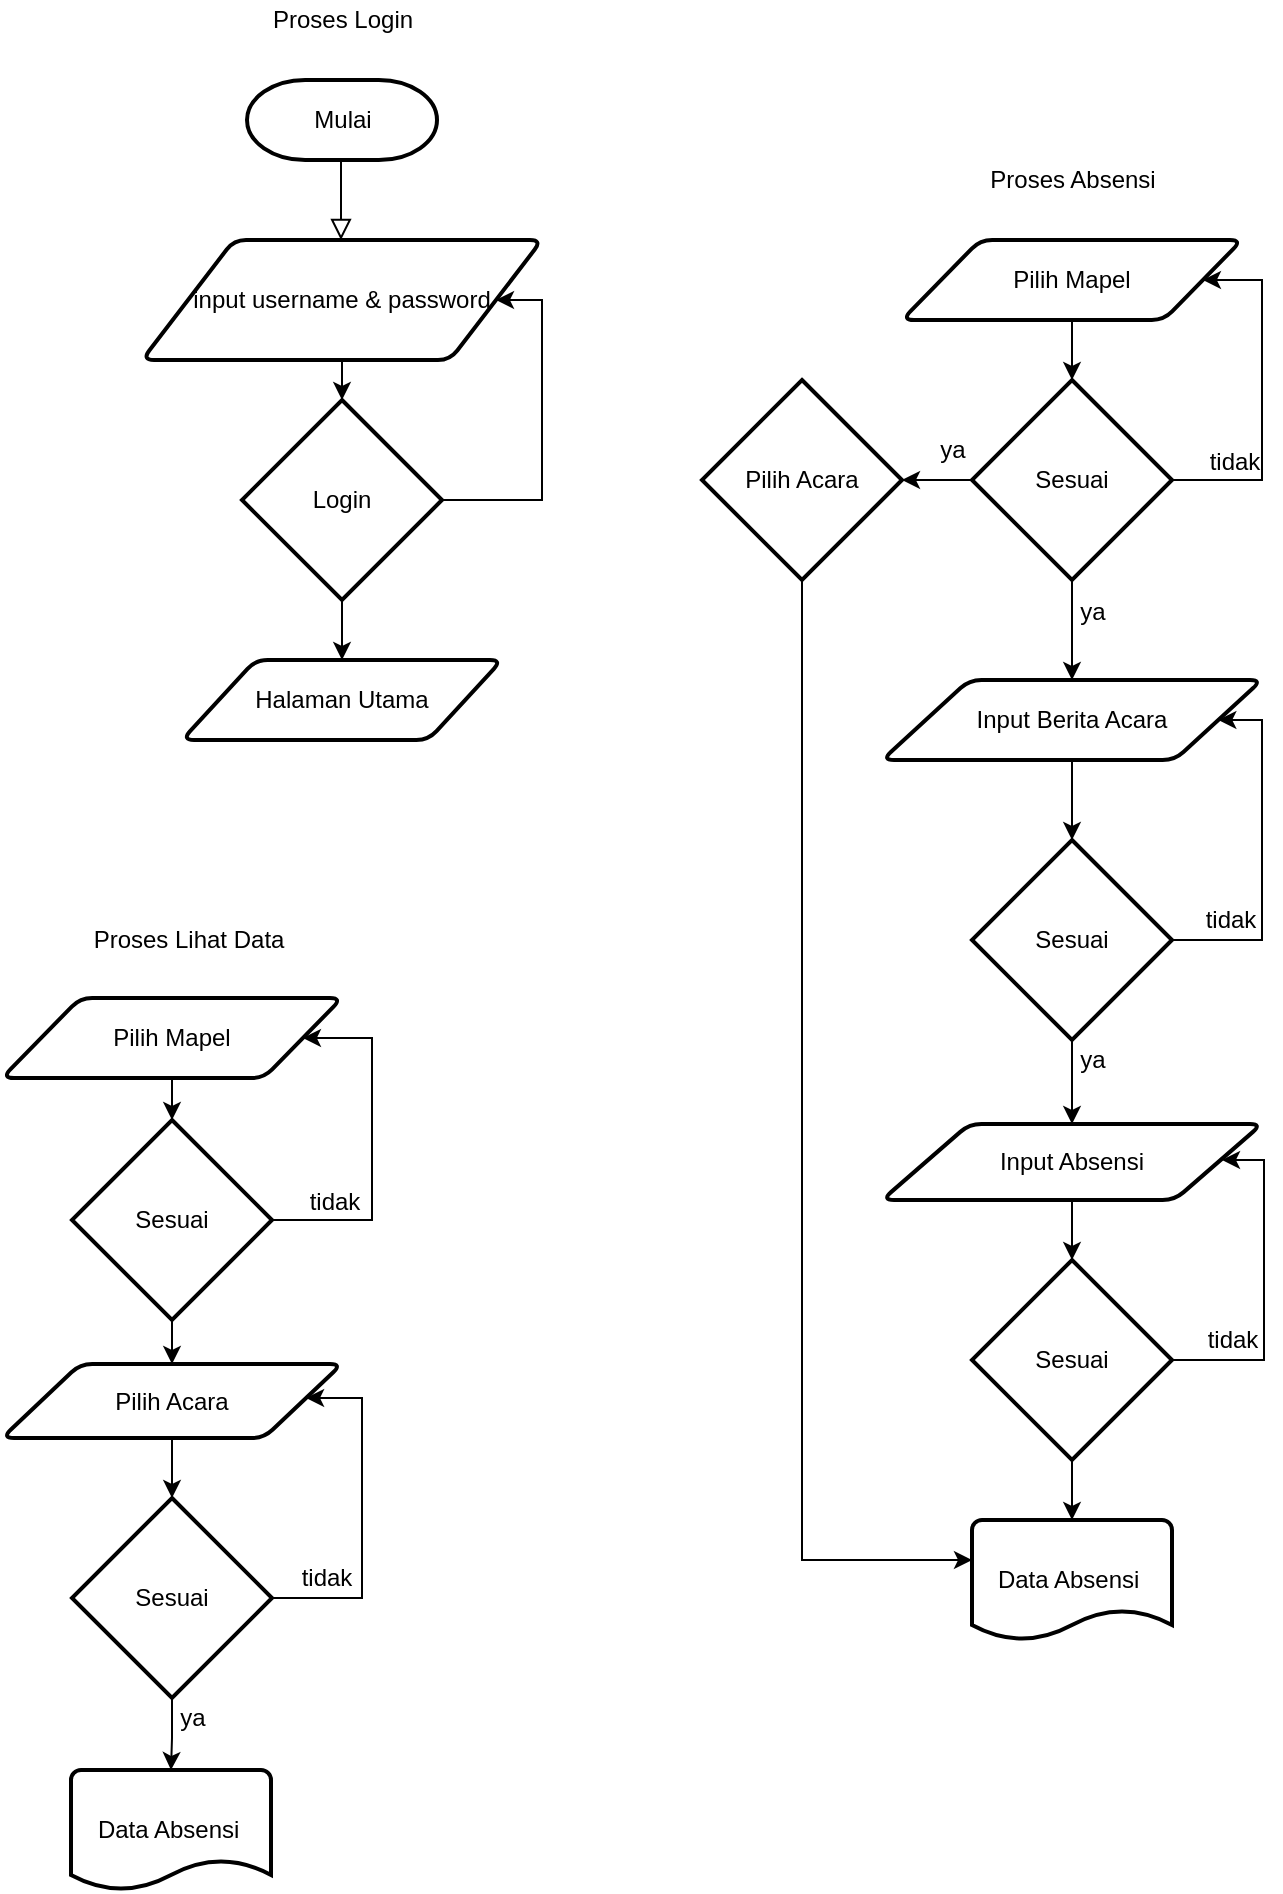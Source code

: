 <mxfile version="14.5.4" type="github">
  <diagram id="C5RBs43oDa-KdzZeNtuy" name="Page-1">
    <mxGraphModel dx="1248" dy="467" grid="1" gridSize="10" guides="1" tooltips="1" connect="1" arrows="1" fold="1" page="1" pageScale="1" pageWidth="827" pageHeight="1169" math="0" shadow="0">
      <root>
        <mxCell id="WIyWlLk6GJQsqaUBKTNV-0" />
        <mxCell id="WIyWlLk6GJQsqaUBKTNV-1" parent="WIyWlLk6GJQsqaUBKTNV-0" />
        <mxCell id="WIyWlLk6GJQsqaUBKTNV-2" value="" style="rounded=0;html=1;jettySize=auto;orthogonalLoop=1;fontSize=11;endArrow=block;endFill=0;endSize=8;strokeWidth=1;shadow=0;labelBackgroundColor=none;edgeStyle=orthogonalEdgeStyle;" parent="WIyWlLk6GJQsqaUBKTNV-1" edge="1">
          <mxGeometry relative="1" as="geometry">
            <mxPoint x="259.5" y="110" as="sourcePoint" />
            <mxPoint x="259.5" y="160" as="targetPoint" />
          </mxGeometry>
        </mxCell>
        <mxCell id="kH0uhTFkPGg_6vWZ8xaH-0" value="Mulai" style="strokeWidth=2;html=1;shape=mxgraph.flowchart.terminator;whiteSpace=wrap;" parent="WIyWlLk6GJQsqaUBKTNV-1" vertex="1">
          <mxGeometry x="212.5" y="80" width="95" height="40" as="geometry" />
        </mxCell>
        <mxCell id="kH0uhTFkPGg_6vWZ8xaH-3" style="edgeStyle=orthogonalEdgeStyle;rounded=0;orthogonalLoop=1;jettySize=auto;html=1;entryX=0.5;entryY=0;entryDx=0;entryDy=0;entryPerimeter=0;" parent="WIyWlLk6GJQsqaUBKTNV-1" source="kH0uhTFkPGg_6vWZ8xaH-1" target="kH0uhTFkPGg_6vWZ8xaH-2" edge="1">
          <mxGeometry relative="1" as="geometry" />
        </mxCell>
        <mxCell id="kH0uhTFkPGg_6vWZ8xaH-1" value="input username &amp;amp; password" style="shape=parallelogram;html=1;strokeWidth=2;perimeter=parallelogramPerimeter;whiteSpace=wrap;rounded=1;arcSize=12;size=0.23;" parent="WIyWlLk6GJQsqaUBKTNV-1" vertex="1">
          <mxGeometry x="160" y="160" width="200" height="60" as="geometry" />
        </mxCell>
        <mxCell id="kH0uhTFkPGg_6vWZ8xaH-5" style="edgeStyle=orthogonalEdgeStyle;rounded=0;orthogonalLoop=1;jettySize=auto;html=1;entryX=0.5;entryY=0;entryDx=0;entryDy=0;" parent="WIyWlLk6GJQsqaUBKTNV-1" source="kH0uhTFkPGg_6vWZ8xaH-2" edge="1">
          <mxGeometry relative="1" as="geometry">
            <mxPoint x="260" y="370" as="targetPoint" />
          </mxGeometry>
        </mxCell>
        <mxCell id="kH0uhTFkPGg_6vWZ8xaH-8" style="edgeStyle=orthogonalEdgeStyle;rounded=0;orthogonalLoop=1;jettySize=auto;html=1;entryX=1;entryY=0.5;entryDx=0;entryDy=0;exitX=1;exitY=0.5;exitDx=0;exitDy=0;exitPerimeter=0;" parent="WIyWlLk6GJQsqaUBKTNV-1" source="kH0uhTFkPGg_6vWZ8xaH-2" target="kH0uhTFkPGg_6vWZ8xaH-1" edge="1">
          <mxGeometry relative="1" as="geometry">
            <mxPoint x="360" y="290" as="targetPoint" />
            <mxPoint x="330" y="290" as="sourcePoint" />
            <Array as="points">
              <mxPoint x="360" y="290" />
              <mxPoint x="360" y="190" />
            </Array>
          </mxGeometry>
        </mxCell>
        <mxCell id="kH0uhTFkPGg_6vWZ8xaH-2" value="Login" style="strokeWidth=2;html=1;shape=mxgraph.flowchart.decision;whiteSpace=wrap;" parent="WIyWlLk6GJQsqaUBKTNV-1" vertex="1">
          <mxGeometry x="210" y="240" width="100" height="100" as="geometry" />
        </mxCell>
        <mxCell id="kH0uhTFkPGg_6vWZ8xaH-6" value="Halaman Utama" style="shape=parallelogram;html=1;strokeWidth=2;perimeter=parallelogramPerimeter;whiteSpace=wrap;rounded=1;arcSize=12;size=0.23;" parent="WIyWlLk6GJQsqaUBKTNV-1" vertex="1">
          <mxGeometry x="180" y="370" width="160" height="40" as="geometry" />
        </mxCell>
        <mxCell id="y3WSXtTFB75A_QcWw-yF-2" style="edgeStyle=orthogonalEdgeStyle;rounded=0;orthogonalLoop=1;jettySize=auto;html=1;entryX=0.5;entryY=0;entryDx=0;entryDy=0;entryPerimeter=0;" edge="1" parent="WIyWlLk6GJQsqaUBKTNV-1" source="y3WSXtTFB75A_QcWw-yF-0" target="y3WSXtTFB75A_QcWw-yF-1">
          <mxGeometry relative="1" as="geometry" />
        </mxCell>
        <mxCell id="y3WSXtTFB75A_QcWw-yF-0" value="Pilih Mapel" style="shape=parallelogram;html=1;strokeWidth=2;perimeter=parallelogramPerimeter;whiteSpace=wrap;rounded=1;arcSize=12;size=0.23;" vertex="1" parent="WIyWlLk6GJQsqaUBKTNV-1">
          <mxGeometry x="540" y="160" width="170" height="40" as="geometry" />
        </mxCell>
        <mxCell id="y3WSXtTFB75A_QcWw-yF-3" style="edgeStyle=orthogonalEdgeStyle;rounded=0;orthogonalLoop=1;jettySize=auto;html=1;entryX=1;entryY=0.5;entryDx=0;entryDy=0;exitX=1;exitY=0.5;exitDx=0;exitDy=0;exitPerimeter=0;" edge="1" parent="WIyWlLk6GJQsqaUBKTNV-1" source="y3WSXtTFB75A_QcWw-yF-1" target="y3WSXtTFB75A_QcWw-yF-0">
          <mxGeometry relative="1" as="geometry">
            <mxPoint x="745" y="170" as="targetPoint" />
            <Array as="points">
              <mxPoint x="720" y="280" />
              <mxPoint x="720" y="180" />
            </Array>
          </mxGeometry>
        </mxCell>
        <mxCell id="y3WSXtTFB75A_QcWw-yF-7" style="edgeStyle=orthogonalEdgeStyle;rounded=0;orthogonalLoop=1;jettySize=auto;html=1;entryX=0.5;entryY=0;entryDx=0;entryDy=0;" edge="1" parent="WIyWlLk6GJQsqaUBKTNV-1" source="y3WSXtTFB75A_QcWw-yF-1" target="y3WSXtTFB75A_QcWw-yF-6">
          <mxGeometry relative="1" as="geometry" />
        </mxCell>
        <mxCell id="y3WSXtTFB75A_QcWw-yF-23" style="edgeStyle=orthogonalEdgeStyle;rounded=0;orthogonalLoop=1;jettySize=auto;html=1;entryX=1;entryY=0.5;entryDx=0;entryDy=0;entryPerimeter=0;" edge="1" parent="WIyWlLk6GJQsqaUBKTNV-1" source="y3WSXtTFB75A_QcWw-yF-1" target="y3WSXtTFB75A_QcWw-yF-22">
          <mxGeometry relative="1" as="geometry" />
        </mxCell>
        <mxCell id="y3WSXtTFB75A_QcWw-yF-1" value="Sesuai" style="strokeWidth=2;html=1;shape=mxgraph.flowchart.decision;whiteSpace=wrap;" vertex="1" parent="WIyWlLk6GJQsqaUBKTNV-1">
          <mxGeometry x="575" y="230" width="100" height="100" as="geometry" />
        </mxCell>
        <mxCell id="y3WSXtTFB75A_QcWw-yF-4" value="tidak" style="text;html=1;align=center;verticalAlign=middle;resizable=0;points=[];autosize=1;" vertex="1" parent="WIyWlLk6GJQsqaUBKTNV-1">
          <mxGeometry x="686" y="261" width="40" height="20" as="geometry" />
        </mxCell>
        <mxCell id="y3WSXtTFB75A_QcWw-yF-5" value="ya" style="text;html=1;align=center;verticalAlign=middle;resizable=0;points=[];autosize=1;" vertex="1" parent="WIyWlLk6GJQsqaUBKTNV-1">
          <mxGeometry x="620" y="336" width="30" height="20" as="geometry" />
        </mxCell>
        <mxCell id="y3WSXtTFB75A_QcWw-yF-9" style="edgeStyle=orthogonalEdgeStyle;rounded=0;orthogonalLoop=1;jettySize=auto;html=1;" edge="1" parent="WIyWlLk6GJQsqaUBKTNV-1" source="y3WSXtTFB75A_QcWw-yF-6" target="y3WSXtTFB75A_QcWw-yF-8">
          <mxGeometry relative="1" as="geometry" />
        </mxCell>
        <mxCell id="y3WSXtTFB75A_QcWw-yF-6" value="Input Berita Acara" style="shape=parallelogram;html=1;strokeWidth=2;perimeter=parallelogramPerimeter;whiteSpace=wrap;rounded=1;arcSize=12;size=0.23;" vertex="1" parent="WIyWlLk6GJQsqaUBKTNV-1">
          <mxGeometry x="530" y="380" width="190" height="40" as="geometry" />
        </mxCell>
        <mxCell id="y3WSXtTFB75A_QcWw-yF-10" style="edgeStyle=orthogonalEdgeStyle;rounded=0;orthogonalLoop=1;jettySize=auto;html=1;entryX=1;entryY=0.5;entryDx=0;entryDy=0;" edge="1" parent="WIyWlLk6GJQsqaUBKTNV-1" source="y3WSXtTFB75A_QcWw-yF-8" target="y3WSXtTFB75A_QcWw-yF-6">
          <mxGeometry relative="1" as="geometry">
            <mxPoint x="745" y="400" as="targetPoint" />
            <Array as="points">
              <mxPoint x="720" y="510" />
              <mxPoint x="720" y="400" />
            </Array>
          </mxGeometry>
        </mxCell>
        <mxCell id="y3WSXtTFB75A_QcWw-yF-14" style="edgeStyle=orthogonalEdgeStyle;rounded=0;orthogonalLoop=1;jettySize=auto;html=1;entryX=0.5;entryY=0;entryDx=0;entryDy=0;" edge="1" parent="WIyWlLk6GJQsqaUBKTNV-1" source="y3WSXtTFB75A_QcWw-yF-8" target="y3WSXtTFB75A_QcWw-yF-13">
          <mxGeometry relative="1" as="geometry" />
        </mxCell>
        <mxCell id="y3WSXtTFB75A_QcWw-yF-8" value="Sesuai" style="strokeWidth=2;html=1;shape=mxgraph.flowchart.decision;whiteSpace=wrap;" vertex="1" parent="WIyWlLk6GJQsqaUBKTNV-1">
          <mxGeometry x="575" y="460" width="100" height="100" as="geometry" />
        </mxCell>
        <mxCell id="y3WSXtTFB75A_QcWw-yF-11" value="tidak" style="text;html=1;align=center;verticalAlign=middle;resizable=0;points=[];autosize=1;" vertex="1" parent="WIyWlLk6GJQsqaUBKTNV-1">
          <mxGeometry x="684" y="490" width="40" height="20" as="geometry" />
        </mxCell>
        <mxCell id="y3WSXtTFB75A_QcWw-yF-17" style="edgeStyle=orthogonalEdgeStyle;rounded=0;orthogonalLoop=1;jettySize=auto;html=1;entryX=0.5;entryY=0;entryDx=0;entryDy=0;entryPerimeter=0;" edge="1" parent="WIyWlLk6GJQsqaUBKTNV-1" source="y3WSXtTFB75A_QcWw-yF-13" target="y3WSXtTFB75A_QcWw-yF-16">
          <mxGeometry relative="1" as="geometry" />
        </mxCell>
        <mxCell id="y3WSXtTFB75A_QcWw-yF-13" value="Input Absensi" style="shape=parallelogram;html=1;strokeWidth=2;perimeter=parallelogramPerimeter;whiteSpace=wrap;rounded=1;arcSize=12;size=0.23;" vertex="1" parent="WIyWlLk6GJQsqaUBKTNV-1">
          <mxGeometry x="530" y="602" width="190" height="38" as="geometry" />
        </mxCell>
        <mxCell id="y3WSXtTFB75A_QcWw-yF-15" value="ya" style="text;html=1;align=center;verticalAlign=middle;resizable=0;points=[];autosize=1;" vertex="1" parent="WIyWlLk6GJQsqaUBKTNV-1">
          <mxGeometry x="620" y="560" width="30" height="20" as="geometry" />
        </mxCell>
        <mxCell id="y3WSXtTFB75A_QcWw-yF-18" style="edgeStyle=orthogonalEdgeStyle;rounded=0;orthogonalLoop=1;jettySize=auto;html=1;" edge="1" parent="WIyWlLk6GJQsqaUBKTNV-1">
          <mxGeometry relative="1" as="geometry">
            <mxPoint x="700" y="620" as="targetPoint" />
            <mxPoint x="671" y="720" as="sourcePoint" />
            <Array as="points">
              <mxPoint x="721" y="720" />
              <mxPoint x="721" y="620" />
            </Array>
          </mxGeometry>
        </mxCell>
        <mxCell id="y3WSXtTFB75A_QcWw-yF-21" style="edgeStyle=orthogonalEdgeStyle;rounded=0;orthogonalLoop=1;jettySize=auto;html=1;entryX=0.5;entryY=0;entryDx=0;entryDy=0;entryPerimeter=0;" edge="1" parent="WIyWlLk6GJQsqaUBKTNV-1" source="y3WSXtTFB75A_QcWw-yF-16" target="y3WSXtTFB75A_QcWw-yF-20">
          <mxGeometry relative="1" as="geometry" />
        </mxCell>
        <mxCell id="y3WSXtTFB75A_QcWw-yF-16" value="Sesuai" style="strokeWidth=2;html=1;shape=mxgraph.flowchart.decision;whiteSpace=wrap;" vertex="1" parent="WIyWlLk6GJQsqaUBKTNV-1">
          <mxGeometry x="575" y="670" width="100" height="100" as="geometry" />
        </mxCell>
        <mxCell id="y3WSXtTFB75A_QcWw-yF-19" value="tidak" style="text;html=1;align=center;verticalAlign=middle;resizable=0;points=[];autosize=1;" vertex="1" parent="WIyWlLk6GJQsqaUBKTNV-1">
          <mxGeometry x="685" y="700" width="40" height="20" as="geometry" />
        </mxCell>
        <mxCell id="y3WSXtTFB75A_QcWw-yF-20" value="Data Absensi&amp;nbsp;" style="strokeWidth=2;html=1;shape=mxgraph.flowchart.document2;whiteSpace=wrap;size=0.25;" vertex="1" parent="WIyWlLk6GJQsqaUBKTNV-1">
          <mxGeometry x="575" y="800" width="100" height="60" as="geometry" />
        </mxCell>
        <mxCell id="y3WSXtTFB75A_QcWw-yF-24" style="edgeStyle=orthogonalEdgeStyle;rounded=0;orthogonalLoop=1;jettySize=auto;html=1;exitX=0.5;exitY=1;exitDx=0;exitDy=0;exitPerimeter=0;" edge="1" parent="WIyWlLk6GJQsqaUBKTNV-1" source="y3WSXtTFB75A_QcWw-yF-22">
          <mxGeometry relative="1" as="geometry">
            <mxPoint x="575" y="820" as="targetPoint" />
            <mxPoint x="475" y="330" as="sourcePoint" />
            <Array as="points">
              <mxPoint x="490" y="820" />
            </Array>
          </mxGeometry>
        </mxCell>
        <mxCell id="y3WSXtTFB75A_QcWw-yF-22" value="Pilih Acara" style="strokeWidth=2;html=1;shape=mxgraph.flowchart.decision;whiteSpace=wrap;" vertex="1" parent="WIyWlLk6GJQsqaUBKTNV-1">
          <mxGeometry x="440" y="230" width="100" height="100" as="geometry" />
        </mxCell>
        <mxCell id="y3WSXtTFB75A_QcWw-yF-25" value="Proses Login" style="text;html=1;align=center;verticalAlign=middle;resizable=0;points=[];autosize=1;" vertex="1" parent="WIyWlLk6GJQsqaUBKTNV-1">
          <mxGeometry x="215" y="40" width="90" height="20" as="geometry" />
        </mxCell>
        <mxCell id="y3WSXtTFB75A_QcWw-yF-26" value="Proses Absensi" style="text;html=1;align=center;verticalAlign=middle;resizable=0;points=[];autosize=1;" vertex="1" parent="WIyWlLk6GJQsqaUBKTNV-1">
          <mxGeometry x="575" y="120" width="100" height="20" as="geometry" />
        </mxCell>
        <mxCell id="y3WSXtTFB75A_QcWw-yF-27" value="ya" style="text;html=1;align=center;verticalAlign=middle;resizable=0;points=[];autosize=1;" vertex="1" parent="WIyWlLk6GJQsqaUBKTNV-1">
          <mxGeometry x="550" y="255" width="30" height="20" as="geometry" />
        </mxCell>
        <mxCell id="y3WSXtTFB75A_QcWw-yF-29" style="edgeStyle=orthogonalEdgeStyle;rounded=0;orthogonalLoop=1;jettySize=auto;html=1;entryX=0.5;entryY=0;entryDx=0;entryDy=0;entryPerimeter=0;" edge="1" parent="WIyWlLk6GJQsqaUBKTNV-1" source="y3WSXtTFB75A_QcWw-yF-30" target="y3WSXtTFB75A_QcWw-yF-33">
          <mxGeometry relative="1" as="geometry" />
        </mxCell>
        <mxCell id="y3WSXtTFB75A_QcWw-yF-30" value="Pilih Mapel" style="shape=parallelogram;html=1;strokeWidth=2;perimeter=parallelogramPerimeter;whiteSpace=wrap;rounded=1;arcSize=12;size=0.23;" vertex="1" parent="WIyWlLk6GJQsqaUBKTNV-1">
          <mxGeometry x="90" y="539" width="170" height="40" as="geometry" />
        </mxCell>
        <mxCell id="y3WSXtTFB75A_QcWw-yF-31" style="edgeStyle=orthogonalEdgeStyle;rounded=0;orthogonalLoop=1;jettySize=auto;html=1;entryX=1;entryY=0.5;entryDx=0;entryDy=0;exitX=1;exitY=0.5;exitDx=0;exitDy=0;exitPerimeter=0;" edge="1" parent="WIyWlLk6GJQsqaUBKTNV-1" source="y3WSXtTFB75A_QcWw-yF-33" target="y3WSXtTFB75A_QcWw-yF-30">
          <mxGeometry relative="1" as="geometry">
            <mxPoint x="295" y="549" as="targetPoint" />
            <Array as="points">
              <mxPoint x="275" y="650" />
              <mxPoint x="275" y="559" />
            </Array>
          </mxGeometry>
        </mxCell>
        <mxCell id="y3WSXtTFB75A_QcWw-yF-39" style="edgeStyle=orthogonalEdgeStyle;rounded=0;orthogonalLoop=1;jettySize=auto;html=1;entryX=0.5;entryY=0;entryDx=0;entryDy=0;" edge="1" parent="WIyWlLk6GJQsqaUBKTNV-1" source="y3WSXtTFB75A_QcWw-yF-33" target="y3WSXtTFB75A_QcWw-yF-37">
          <mxGeometry relative="1" as="geometry" />
        </mxCell>
        <mxCell id="y3WSXtTFB75A_QcWw-yF-33" value="Sesuai" style="strokeWidth=2;html=1;shape=mxgraph.flowchart.decision;whiteSpace=wrap;" vertex="1" parent="WIyWlLk6GJQsqaUBKTNV-1">
          <mxGeometry x="125" y="600" width="100" height="100" as="geometry" />
        </mxCell>
        <mxCell id="y3WSXtTFB75A_QcWw-yF-34" value="tidak" style="text;html=1;align=center;verticalAlign=middle;resizable=0;points=[];autosize=1;" vertex="1" parent="WIyWlLk6GJQsqaUBKTNV-1">
          <mxGeometry x="236" y="631" width="40" height="20" as="geometry" />
        </mxCell>
        <mxCell id="y3WSXtTFB75A_QcWw-yF-36" value="ya" style="text;html=1;align=center;verticalAlign=middle;resizable=0;points=[];autosize=1;" vertex="1" parent="WIyWlLk6GJQsqaUBKTNV-1">
          <mxGeometry x="170" y="889" width="30" height="20" as="geometry" />
        </mxCell>
        <mxCell id="y3WSXtTFB75A_QcWw-yF-45" style="edgeStyle=orthogonalEdgeStyle;rounded=0;orthogonalLoop=1;jettySize=auto;html=1;entryX=0.5;entryY=0;entryDx=0;entryDy=0;entryPerimeter=0;" edge="1" parent="WIyWlLk6GJQsqaUBKTNV-1" source="y3WSXtTFB75A_QcWw-yF-37" target="y3WSXtTFB75A_QcWw-yF-44">
          <mxGeometry relative="1" as="geometry" />
        </mxCell>
        <mxCell id="y3WSXtTFB75A_QcWw-yF-37" value="Pilih Acara" style="shape=parallelogram;html=1;strokeWidth=2;perimeter=parallelogramPerimeter;whiteSpace=wrap;rounded=1;arcSize=12;size=0.23;" vertex="1" parent="WIyWlLk6GJQsqaUBKTNV-1">
          <mxGeometry x="90" y="722" width="170" height="37" as="geometry" />
        </mxCell>
        <mxCell id="y3WSXtTFB75A_QcWw-yF-40" value="Data Absensi&amp;nbsp;" style="strokeWidth=2;html=1;shape=mxgraph.flowchart.document2;whiteSpace=wrap;size=0.25;" vertex="1" parent="WIyWlLk6GJQsqaUBKTNV-1">
          <mxGeometry x="124.5" y="925" width="100" height="60" as="geometry" />
        </mxCell>
        <mxCell id="y3WSXtTFB75A_QcWw-yF-46" style="edgeStyle=orthogonalEdgeStyle;rounded=0;orthogonalLoop=1;jettySize=auto;html=1;entryX=0.5;entryY=0;entryDx=0;entryDy=0;entryPerimeter=0;" edge="1" parent="WIyWlLk6GJQsqaUBKTNV-1" source="y3WSXtTFB75A_QcWw-yF-44" target="y3WSXtTFB75A_QcWw-yF-40">
          <mxGeometry relative="1" as="geometry" />
        </mxCell>
        <mxCell id="y3WSXtTFB75A_QcWw-yF-47" style="edgeStyle=orthogonalEdgeStyle;rounded=0;orthogonalLoop=1;jettySize=auto;html=1;" edge="1" parent="WIyWlLk6GJQsqaUBKTNV-1" source="y3WSXtTFB75A_QcWw-yF-44" target="y3WSXtTFB75A_QcWw-yF-37">
          <mxGeometry relative="1" as="geometry">
            <mxPoint x="300" y="739" as="targetPoint" />
            <Array as="points">
              <mxPoint x="270" y="839" />
              <mxPoint x="270" y="739" />
            </Array>
          </mxGeometry>
        </mxCell>
        <mxCell id="y3WSXtTFB75A_QcWw-yF-44" value="Sesuai" style="strokeWidth=2;html=1;shape=mxgraph.flowchart.decision;whiteSpace=wrap;" vertex="1" parent="WIyWlLk6GJQsqaUBKTNV-1">
          <mxGeometry x="125" y="789" width="100" height="100" as="geometry" />
        </mxCell>
        <mxCell id="y3WSXtTFB75A_QcWw-yF-48" value="tidak" style="text;html=1;align=center;verticalAlign=middle;resizable=0;points=[];autosize=1;" vertex="1" parent="WIyWlLk6GJQsqaUBKTNV-1">
          <mxGeometry x="232" y="819" width="40" height="20" as="geometry" />
        </mxCell>
        <mxCell id="y3WSXtTFB75A_QcWw-yF-49" value="Proses Lihat Data" style="text;html=1;align=center;verticalAlign=middle;resizable=0;points=[];autosize=1;" vertex="1" parent="WIyWlLk6GJQsqaUBKTNV-1">
          <mxGeometry x="128" y="500" width="110" height="20" as="geometry" />
        </mxCell>
      </root>
    </mxGraphModel>
  </diagram>
</mxfile>
